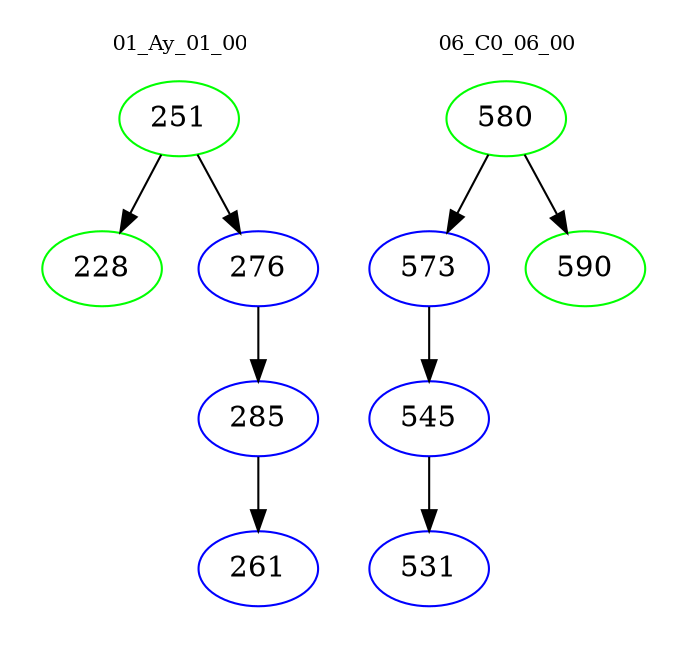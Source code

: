 digraph{
subgraph cluster_0 {
color = white
label = "01_Ay_01_00";
fontsize=10;
T0_251 [label="251", color="green"]
T0_251 -> T0_228 [color="black"]
T0_228 [label="228", color="green"]
T0_251 -> T0_276 [color="black"]
T0_276 [label="276", color="blue"]
T0_276 -> T0_285 [color="black"]
T0_285 [label="285", color="blue"]
T0_285 -> T0_261 [color="black"]
T0_261 [label="261", color="blue"]
}
subgraph cluster_1 {
color = white
label = "06_C0_06_00";
fontsize=10;
T1_580 [label="580", color="green"]
T1_580 -> T1_573 [color="black"]
T1_573 [label="573", color="blue"]
T1_573 -> T1_545 [color="black"]
T1_545 [label="545", color="blue"]
T1_545 -> T1_531 [color="black"]
T1_531 [label="531", color="blue"]
T1_580 -> T1_590 [color="black"]
T1_590 [label="590", color="green"]
}
}
